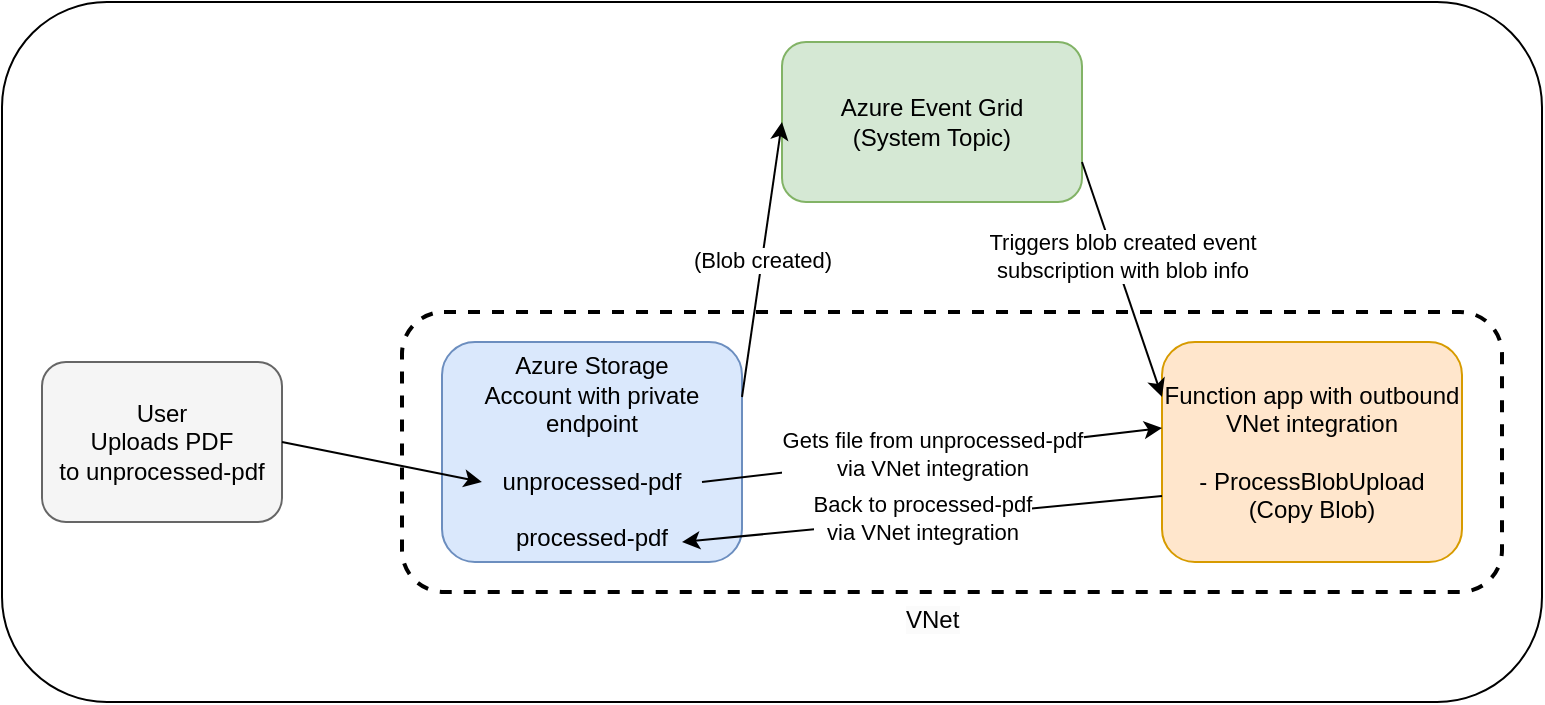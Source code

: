 <mxfile>
    <diagram id="page1" name="Page-1">
        <mxGraphModel dx="842" dy="670" grid="1" gridSize="10" guides="1" tooltips="1" connect="1" arrows="1" fold="1" page="1" pageScale="1" pageWidth="850" pageHeight="1100" math="0" shadow="0">
            <root>
                <mxCell id="0"/>
                <mxCell id="1" parent="0"/>
                <mxCell id="15" value="" style="rounded=1;whiteSpace=wrap;html=1;" vertex="1" parent="1">
                    <mxGeometry x="30" y="20" width="770" height="350" as="geometry"/>
                </mxCell>
                <mxCell id="2" value="User&lt;br&gt;Uploads PDF&lt;br&gt;to unprocessed-pdf" style="rounded=1;whiteSpace=wrap;html=1;fillColor=#f5f5f5;strokeColor=#666666;" parent="1" vertex="1">
                    <mxGeometry x="50" y="200" width="120" height="80" as="geometry"/>
                </mxCell>
                <mxCell id="3" value="Azure Storage&lt;br&gt;Account with private endpoint&lt;div&gt;&lt;font color=&quot;#000000&quot;&gt;&lt;br&gt;&lt;/font&gt;unprocessed-pdf&lt;/div&gt;&lt;div&gt;&lt;br&gt;processed-pdf&lt;/div&gt;" style="rounded=1;whiteSpace=wrap;html=1;fillColor=#dae8fc;strokeColor=#6c8ebf;" parent="1" vertex="1">
                    <mxGeometry x="250" y="190" width="150" height="110" as="geometry"/>
                </mxCell>
                <mxCell id="4" value="Azure Event Grid&lt;br&gt;(System Topic)" style="rounded=1;whiteSpace=wrap;html=1;fillColor=#d5e8d4;strokeColor=#82b366;" parent="1" vertex="1">
                    <mxGeometry x="420" y="40" width="150" height="80" as="geometry"/>
                </mxCell>
                <mxCell id="5" value="Function app with outbound VNet integration&lt;div&gt;&lt;font color=&quot;#000000&quot;&gt;&lt;br&gt;&lt;/font&gt;- ProcessBlobUpload&lt;br&gt;(Copy Blob)&lt;/div&gt;" style="rounded=1;whiteSpace=wrap;html=1;fillColor=#ffe6cc;strokeColor=#d79b00;" parent="1" vertex="1">
                    <mxGeometry x="610" y="190" width="150" height="110" as="geometry"/>
                </mxCell>
                <mxCell id="6" value="" style="rounded=1;whiteSpace=wrap;html=1;dashed=1;dashPattern=3 3;fillColor=none;strokeColor=#000000;strokeWidth=2;" parent="1" vertex="1">
                    <mxGeometry x="230" y="175" width="550" height="140" as="geometry"/>
                </mxCell>
                <mxCell id="8" value="(Blob created)" style="endArrow=classic;html=1;entryX=0;entryY=0.5;exitX=1;exitY=0.25;" parent="1" source="3" target="4" edge="1">
                    <mxGeometry relative="1" as="geometry"/>
                </mxCell>
                <mxCell id="9" value="Triggers blob created event&lt;br&gt;subscription with blob info" style="endArrow=classic;html=1;entryX=0;entryY=0.25;exitX=1;exitY=0.75;curved=1;" parent="1" source="4" target="5" edge="1">
                    <mxGeometry x="-0.181" y="4" relative="1" as="geometry">
                        <mxPoint as="offset"/>
                    </mxGeometry>
                </mxCell>
                <mxCell id="10" value="Back to processed-pdf&lt;div&gt;via VNet integration&lt;/div&gt;" style="endArrow=classic;html=1;entryX=0.8;entryY=0.909;exitX=0;exitY=0.5;curved=1;entryDx=0;entryDy=0;entryPerimeter=0;" parent="1" target="3" edge="1">
                    <mxGeometry relative="1" as="geometry">
                        <mxPoint x="610" y="267" as="sourcePoint"/>
                        <mxPoint x="400" y="267" as="targetPoint"/>
                    </mxGeometry>
                </mxCell>
                <mxCell id="12" value="&lt;span style=&quot;color: rgb(0, 0, 0); font-family: Helvetica; font-size: 12px; font-style: normal; font-variant-ligatures: normal; font-variant-caps: normal; font-weight: 400; letter-spacing: normal; orphans: 2; text-align: center; text-indent: 0px; text-transform: none; widows: 2; word-spacing: 0px; -webkit-text-stroke-width: 0px; white-space: normal; background-color: rgb(251, 251, 251); text-decoration-thickness: initial; text-decoration-style: initial; text-decoration-color: initial; float: none; display: inline !important;&quot;&gt;VNet&lt;/span&gt;" style="text;whiteSpace=wrap;html=1;" vertex="1" parent="1">
                    <mxGeometry x="480" y="315" width="30" height="30" as="geometry"/>
                </mxCell>
                <mxCell id="13" value="Gets file from unprocessed-pdf&lt;div&gt;via VNet integration&lt;/div&gt;" style="endArrow=classic;html=1;entryX=0.691;entryY=0.357;curved=1;entryDx=0;entryDy=0;entryPerimeter=0;" edge="1" parent="1">
                    <mxGeometry relative="1" as="geometry">
                        <mxPoint x="380" y="260" as="sourcePoint"/>
                        <mxPoint x="610.05" y="232.98" as="targetPoint"/>
                    </mxGeometry>
                </mxCell>
                <mxCell id="14" style="edgeStyle=none;html=1;exitX=1;exitY=0.5;exitDx=0;exitDy=0;entryX=0.133;entryY=0.636;entryDx=0;entryDy=0;entryPerimeter=0;" edge="1" parent="1" source="2" target="3">
                    <mxGeometry relative="1" as="geometry"/>
                </mxCell>
            </root>
        </mxGraphModel>
    </diagram>
</mxfile>